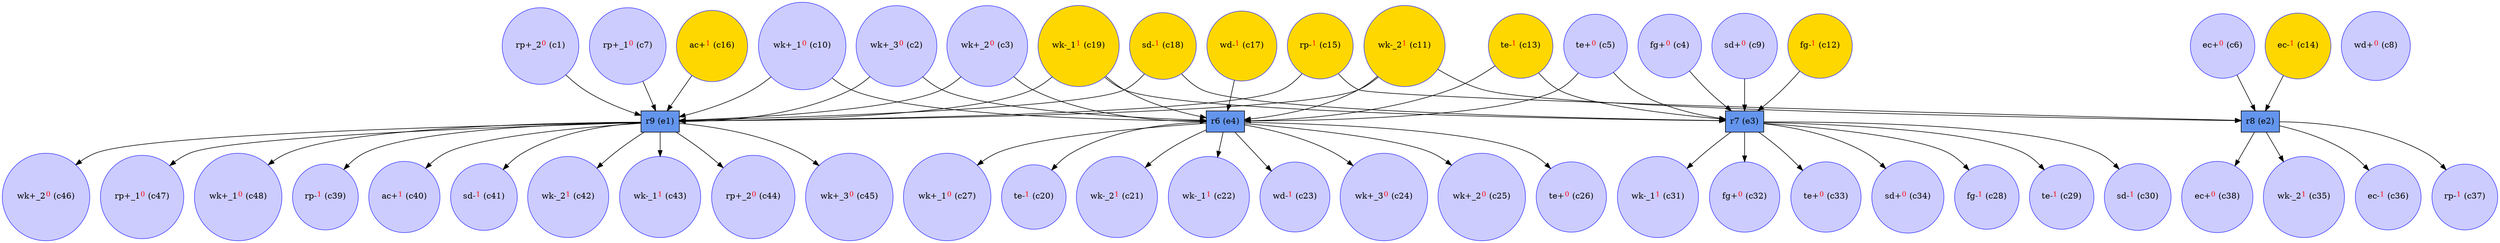digraph test {
  c1 -> e1;
  c2 -> e1;
  c2 -> e4;
  c3 -> e1;
  c3 -> e4;
  c4 -> e3;
  c5 -> e3;
  c5 -> e4;
  c6 -> e2;
  c7 -> e1;
  c9 -> e3;
  c10 -> e1;
  c10 -> e4;
  c11 -> e1;
  c11 -> e2;
  c11 -> e4;
  c12 -> e3;
  c13 -> e3;
  c13 -> e4;
  c14 -> e2;
  c15 -> e1;
  c15 -> e2;
  c16 -> e1;
  c17 -> e4;
  c18 -> e1;
  c18 -> e3;
  c19 -> e1;
  c19 -> e3;
  c19 -> e4;
  e4 -> c20;
  e4 -> c21;
  e4 -> c22;
  e4 -> c23;
  e4 -> c24;
  e4 -> c25;
  e4 -> c26;
  e4 -> c27;
  e3 -> c28;
  e3 -> c29;
  e3 -> c30;
  e3 -> c31;
  e3 -> c32;
  e3 -> c33;
  e3 -> c34;
  e2 -> c35;
  e2 -> c36;
  e2 -> c37;
  e2 -> c38;
  e1 -> c39;
  e1 -> c40;
  e1 -> c41;
  e1 -> c42;
  e1 -> c43;
  e1 -> c44;
  e1 -> c45;
  e1 -> c46;
  e1 -> c47;
  e1 -> c48;
  c1 [color="#4040ff" fillcolor="#ccccff" label= <rp+_2<FONT COLOR="red"><SUP>0</SUP></FONT>&nbsp;(c1)> shape=circle style=filled];
  c2 [color="#4040ff" fillcolor="#ccccff" label= <wk+_3<FONT COLOR="red"><SUP>0</SUP></FONT>&nbsp;(c2)> shape=circle style=filled];
  c3 [color="#4040ff" fillcolor="#ccccff" label= <wk+_2<FONT COLOR="red"><SUP>0</SUP></FONT>&nbsp;(c3)> shape=circle style=filled];
  c4 [color="#4040ff" fillcolor="#ccccff" label= <fg+<FONT COLOR="red"><SUP>0</SUP></FONT>&nbsp;(c4)> shape=circle style=filled];
  c5 [color="#4040ff" fillcolor="#ccccff" label= <te+<FONT COLOR="red"><SUP>0</SUP></FONT>&nbsp;(c5)> shape=circle style=filled];
  c6 [color="#4040ff" fillcolor="#ccccff" label= <ec+<FONT COLOR="red"><SUP>0</SUP></FONT>&nbsp;(c6)> shape=circle style=filled];
  c7 [color="#4040ff" fillcolor="#ccccff" label= <rp+_1<FONT COLOR="red"><SUP>0</SUP></FONT>&nbsp;(c7)> shape=circle style=filled];
  c8 [color="#4040ff" fillcolor="#ccccff" label= <wd+<FONT COLOR="red"><SUP>0</SUP></FONT>&nbsp;(c8)> shape=circle style=filled];
  c9 [color="#4040ff" fillcolor="#ccccff" label= <sd+<FONT COLOR="red"><SUP>0</SUP></FONT>&nbsp;(c9)> shape=circle style=filled];
  c10 [color="#4040ff" fillcolor="#ccccff" label= <wk+_1<FONT COLOR="red"><SUP>0</SUP></FONT>&nbsp;(c10)> shape=circle style=filled];
  c11 [color="#4040ff" fillcolor="gold" label= <wk-_2<FONT COLOR="red"><SUP>1</SUP></FONT>&nbsp;(c11)> shape=circle style=filled];
  c12 [color="#4040ff" fillcolor="gold" label= <fg-<FONT COLOR="red"><SUP>1</SUP></FONT>&nbsp;(c12)> shape=circle style=filled];
  c13 [color="#4040ff" fillcolor="gold" label= <te-<FONT COLOR="red"><SUP>1</SUP></FONT>&nbsp;(c13)> shape=circle style=filled];
  c14 [color="#4040ff" fillcolor="gold" label= <ec-<FONT COLOR="red"><SUP>1</SUP></FONT>&nbsp;(c14)> shape=circle style=filled];
  c15 [color="#4040ff" fillcolor="gold" label= <rp-<FONT COLOR="red"><SUP>1</SUP></FONT>&nbsp;(c15)> shape=circle style=filled];
  c16 [color="#4040ff" fillcolor="gold" label= <ac+<FONT COLOR="red"><SUP>1</SUP></FONT>&nbsp;(c16)> shape=circle style=filled];
  c17 [color="#4040ff" fillcolor="gold" label= <wd-<FONT COLOR="red"><SUP>1</SUP></FONT>&nbsp;(c17)> shape=circle style=filled];
  c18 [color="#4040ff" fillcolor="gold" label= <sd-<FONT COLOR="red"><SUP>1</SUP></FONT>&nbsp;(c18)> shape=circle style=filled];
  c19 [color="#4040ff" fillcolor="gold" label= <wk-_1<FONT COLOR="red"><SUP>1</SUP></FONT>&nbsp;(c19)> shape=circle style=filled];
  c20 [color="#4040ff" fillcolor="#ccccff" label= <te-<FONT COLOR="red"><SUP>1</SUP></FONT>&nbsp;(c20)> shape=circle style=filled];
  c21 [color="#4040ff" fillcolor="#ccccff" label= <wk-_2<FONT COLOR="red"><SUP>1</SUP></FONT>&nbsp;(c21)> shape=circle style=filled];
  c22 [color="#4040ff" fillcolor="#ccccff" label= <wk-_1<FONT COLOR="red"><SUP>1</SUP></FONT>&nbsp;(c22)> shape=circle style=filled];
  c23 [color="#4040ff" fillcolor="#ccccff" label= <wd-<FONT COLOR="red"><SUP>1</SUP></FONT>&nbsp;(c23)> shape=circle style=filled];
  c24 [color="#4040ff" fillcolor="#ccccff" label= <wk+_3<FONT COLOR="red"><SUP>0</SUP></FONT>&nbsp;(c24)> shape=circle style=filled];
  c25 [color="#4040ff" fillcolor="#ccccff" label= <wk+_2<FONT COLOR="red"><SUP>0</SUP></FONT>&nbsp;(c25)> shape=circle style=filled];
  c26 [color="#4040ff" fillcolor="#ccccff" label= <te+<FONT COLOR="red"><SUP>0</SUP></FONT>&nbsp;(c26)> shape=circle style=filled];
  c27 [color="#4040ff" fillcolor="#ccccff" label= <wk+_1<FONT COLOR="red"><SUP>0</SUP></FONT>&nbsp;(c27)> shape=circle style=filled];
  c28 [color="#4040ff" fillcolor="#ccccff" label= <fg-<FONT COLOR="red"><SUP>1</SUP></FONT>&nbsp;(c28)> shape=circle style=filled];
  c29 [color="#4040ff" fillcolor="#ccccff" label= <te-<FONT COLOR="red"><SUP>1</SUP></FONT>&nbsp;(c29)> shape=circle style=filled];
  c30 [color="#4040ff" fillcolor="#ccccff" label= <sd-<FONT COLOR="red"><SUP>1</SUP></FONT>&nbsp;(c30)> shape=circle style=filled];
  c31 [color="#4040ff" fillcolor="#ccccff" label= <wk-_1<FONT COLOR="red"><SUP>1</SUP></FONT>&nbsp;(c31)> shape=circle style=filled];
  c32 [color="#4040ff" fillcolor="#ccccff" label= <fg+<FONT COLOR="red"><SUP>0</SUP></FONT>&nbsp;(c32)> shape=circle style=filled];
  c33 [color="#4040ff" fillcolor="#ccccff" label= <te+<FONT COLOR="red"><SUP>0</SUP></FONT>&nbsp;(c33)> shape=circle style=filled];
  c34 [color="#4040ff" fillcolor="#ccccff" label= <sd+<FONT COLOR="red"><SUP>0</SUP></FONT>&nbsp;(c34)> shape=circle style=filled];
  c35 [color="#4040ff" fillcolor="#ccccff" label= <wk-_2<FONT COLOR="red"><SUP>1</SUP></FONT>&nbsp;(c35)> shape=circle style=filled];
  c36 [color="#4040ff" fillcolor="#ccccff" label= <ec-<FONT COLOR="red"><SUP>1</SUP></FONT>&nbsp;(c36)> shape=circle style=filled];
  c37 [color="#4040ff" fillcolor="#ccccff" label= <rp-<FONT COLOR="red"><SUP>1</SUP></FONT>&nbsp;(c37)> shape=circle style=filled];
  c38 [color="#4040ff" fillcolor="#ccccff" label= <ec+<FONT COLOR="red"><SUP>0</SUP></FONT>&nbsp;(c38)> shape=circle style=filled];
  c39 [color="#4040ff" fillcolor="#ccccff" label= <rp-<FONT COLOR="red"><SUP>1</SUP></FONT>&nbsp;(c39)> shape=circle style=filled];
  c40 [color="#4040ff" fillcolor="#ccccff" label= <ac+<FONT COLOR="red"><SUP>1</SUP></FONT>&nbsp;(c40)> shape=circle style=filled];
  c41 [color="#4040ff" fillcolor="#ccccff" label= <sd-<FONT COLOR="red"><SUP>1</SUP></FONT>&nbsp;(c41)> shape=circle style=filled];
  c42 [color="#4040ff" fillcolor="#ccccff" label= <wk-_2<FONT COLOR="red"><SUP>1</SUP></FONT>&nbsp;(c42)> shape=circle style=filled];
  c43 [color="#4040ff" fillcolor="#ccccff" label= <wk-_1<FONT COLOR="red"><SUP>1</SUP></FONT>&nbsp;(c43)> shape=circle style=filled];
  c44 [color="#4040ff" fillcolor="#ccccff" label= <rp+_2<FONT COLOR="red"><SUP>0</SUP></FONT>&nbsp;(c44)> shape=circle style=filled];
  c45 [color="#4040ff" fillcolor="#ccccff" label= <wk+_3<FONT COLOR="red"><SUP>0</SUP></FONT>&nbsp;(c45)> shape=circle style=filled];
  c46 [color="#4040ff" fillcolor="#ccccff" label= <wk+_2<FONT COLOR="red"><SUP>0</SUP></FONT>&nbsp;(c46)> shape=circle style=filled];
  c47 [color="#4040ff" fillcolor="#ccccff" label= <rp+_1<FONT COLOR="red"><SUP>0</SUP></FONT>&nbsp;(c47)> shape=circle style=filled];
  c48 [color="#4040ff" fillcolor="#ccccff" label= <wk+_1<FONT COLOR="red"><SUP>0</SUP></FONT>&nbsp;(c48)> shape=circle style=filled];
  e1 [color=black fillcolor=cornflowerblue label="r9 (e1)" shape=box style=filled];
  e2 [color=black fillcolor=cornflowerblue label="r8 (e2)" shape=box style=filled];
  e3 [color=black fillcolor=cornflowerblue label="r7 (e3)" shape=box style=filled];
  e4 [color=black fillcolor=cornflowerblue label="r6 (e4)" shape=box style=filled];
}
